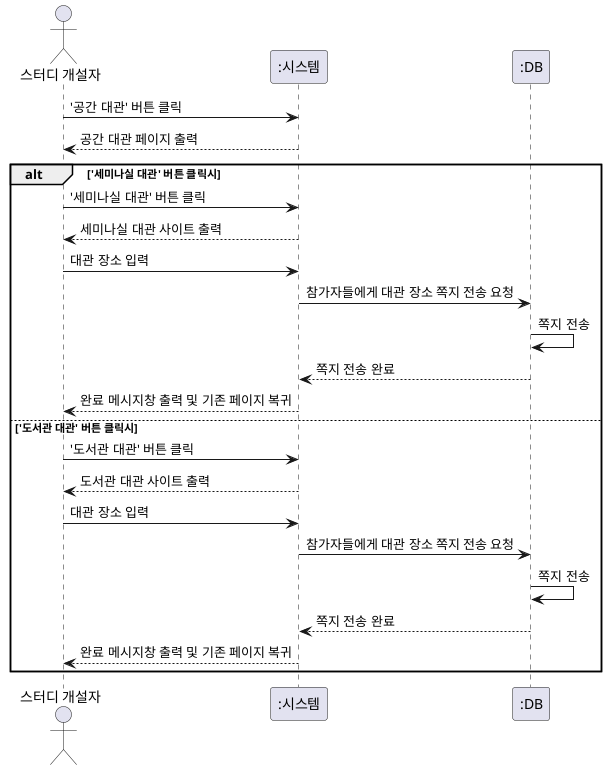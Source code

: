 @startuml
actor "스터디 개설자" as 개설자
participant ":시스템" as 시스템
participant ":DB" as DB

개설자 -> 시스템 : '공간 대관' 버튼 클릭
개설자 <-- 시스템 : 공간 대관 페이지 출력

alt '세미나실 대관' 버튼 클릭시
   개설자 -> 시스템 : '세미나실 대관' 버튼 클릭
   개설자 <-- 시스템 : 세미나실 대관 사이트 출력
   개설자 -> 시스템 : 대관 장소 입력
   시스템 -> DB : 참가자들에게 대관 장소 쪽지 전송 요청
   DB -> DB : 쪽지 전송
   시스템 <-- DB : 쪽지 전송 완료
   개설자 <-- 시스템 : 완료 메시지창 출력 및 기존 페이지 복귀

else '도서관 대관' 버튼 클릭시
   개설자 -> 시스템 : '도서관 대관' 버튼 클릭
   개설자 <-- 시스템 : 도서관 대관 사이트 출력
   개설자 -> 시스템 : 대관 장소 입력
   시스템 -> DB : 참가자들에게 대관 장소 쪽지 전송 요청
   DB -> DB : 쪽지 전송
   시스템 <-- DB : 쪽지 전송 완료
   개설자 <-- 시스템 : 완료 메시지창 출력 및 기존 페이지 복귀
end
@enduml